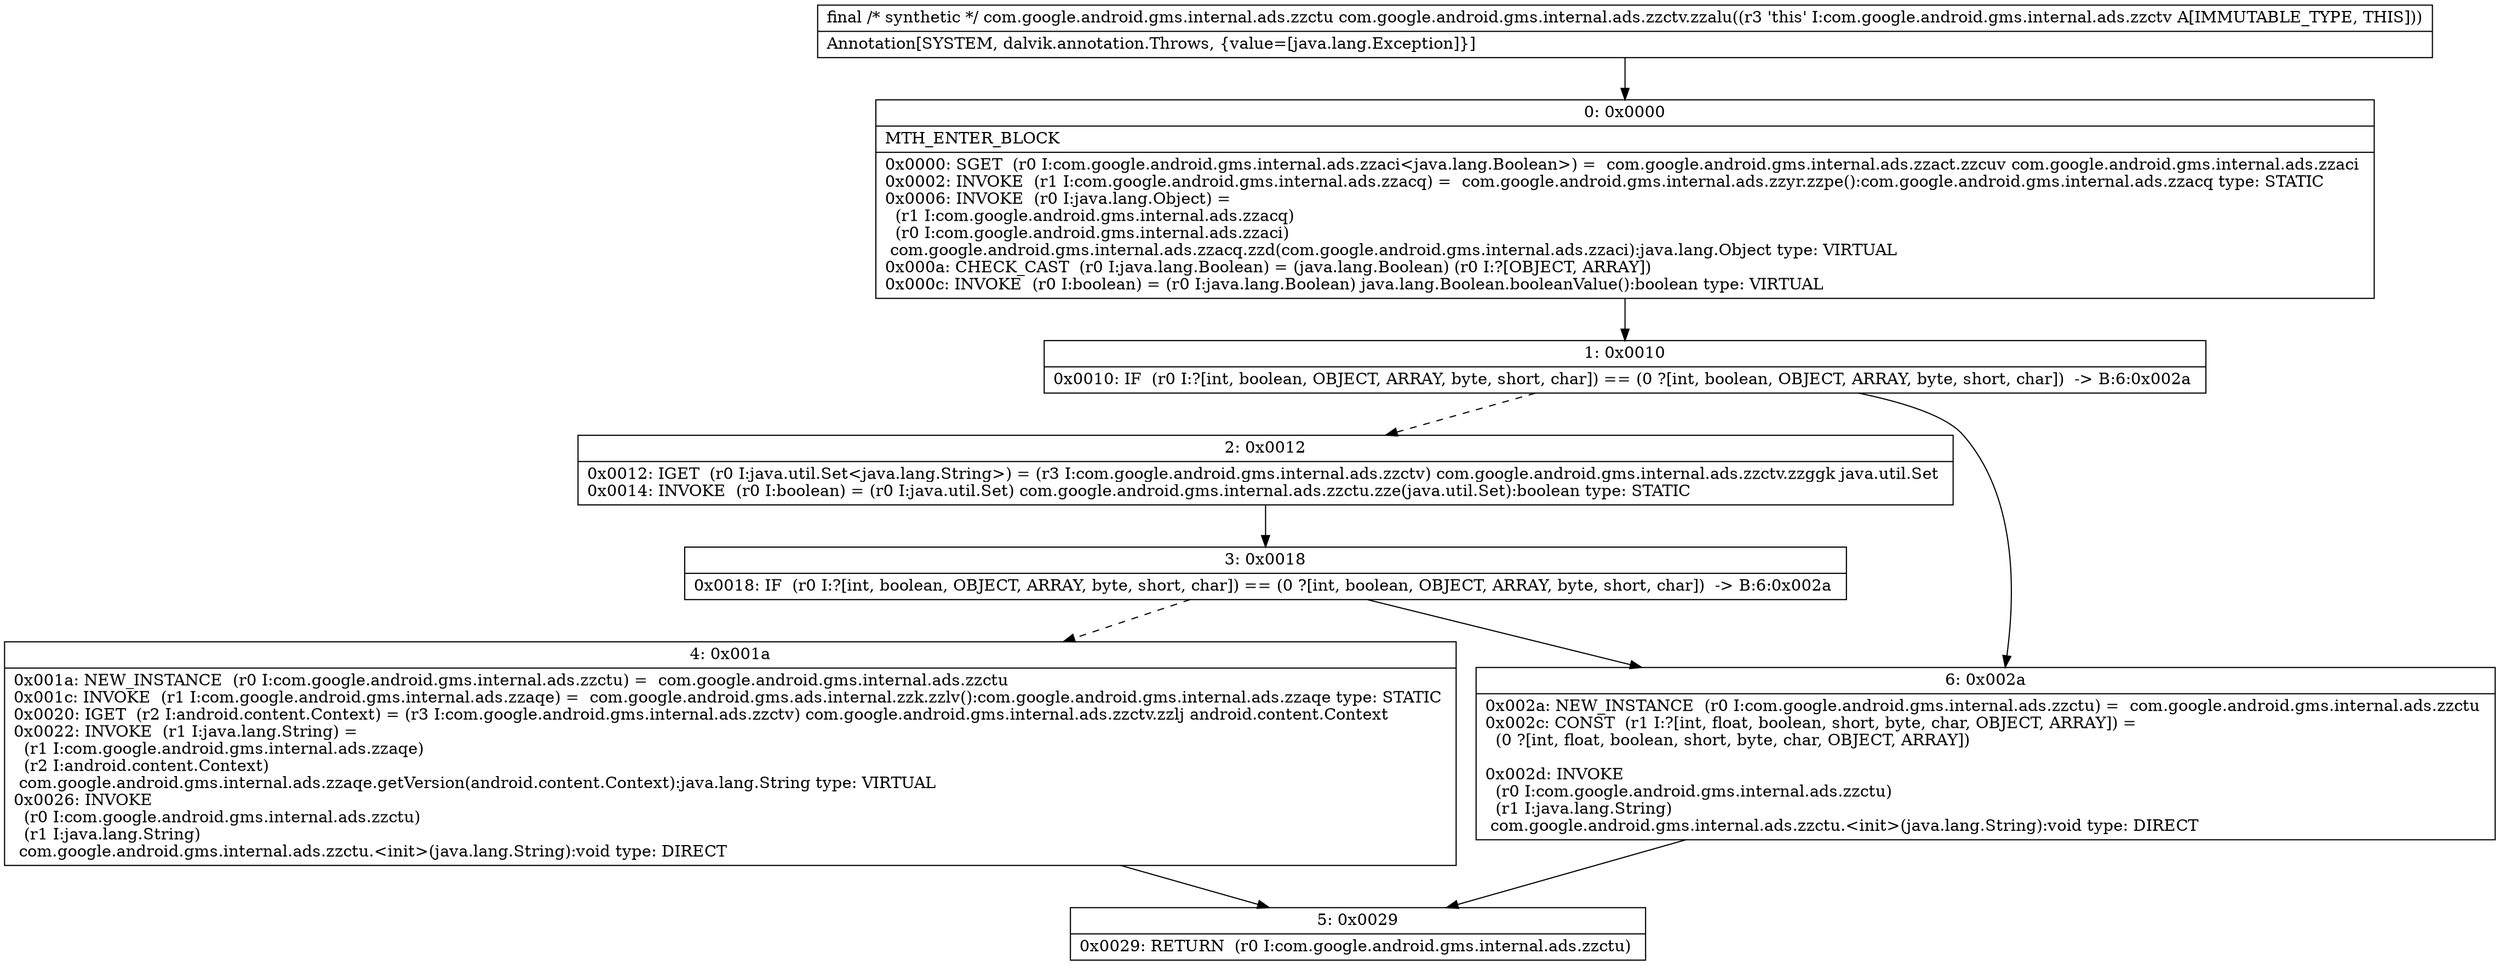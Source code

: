 digraph "CFG forcom.google.android.gms.internal.ads.zzctv.zzalu()Lcom\/google\/android\/gms\/internal\/ads\/zzctu;" {
Node_0 [shape=record,label="{0\:\ 0x0000|MTH_ENTER_BLOCK\l|0x0000: SGET  (r0 I:com.google.android.gms.internal.ads.zzaci\<java.lang.Boolean\>) =  com.google.android.gms.internal.ads.zzact.zzcuv com.google.android.gms.internal.ads.zzaci \l0x0002: INVOKE  (r1 I:com.google.android.gms.internal.ads.zzacq) =  com.google.android.gms.internal.ads.zzyr.zzpe():com.google.android.gms.internal.ads.zzacq type: STATIC \l0x0006: INVOKE  (r0 I:java.lang.Object) = \l  (r1 I:com.google.android.gms.internal.ads.zzacq)\l  (r0 I:com.google.android.gms.internal.ads.zzaci)\l com.google.android.gms.internal.ads.zzacq.zzd(com.google.android.gms.internal.ads.zzaci):java.lang.Object type: VIRTUAL \l0x000a: CHECK_CAST  (r0 I:java.lang.Boolean) = (java.lang.Boolean) (r0 I:?[OBJECT, ARRAY]) \l0x000c: INVOKE  (r0 I:boolean) = (r0 I:java.lang.Boolean) java.lang.Boolean.booleanValue():boolean type: VIRTUAL \l}"];
Node_1 [shape=record,label="{1\:\ 0x0010|0x0010: IF  (r0 I:?[int, boolean, OBJECT, ARRAY, byte, short, char]) == (0 ?[int, boolean, OBJECT, ARRAY, byte, short, char])  \-\> B:6:0x002a \l}"];
Node_2 [shape=record,label="{2\:\ 0x0012|0x0012: IGET  (r0 I:java.util.Set\<java.lang.String\>) = (r3 I:com.google.android.gms.internal.ads.zzctv) com.google.android.gms.internal.ads.zzctv.zzggk java.util.Set \l0x0014: INVOKE  (r0 I:boolean) = (r0 I:java.util.Set) com.google.android.gms.internal.ads.zzctu.zze(java.util.Set):boolean type: STATIC \l}"];
Node_3 [shape=record,label="{3\:\ 0x0018|0x0018: IF  (r0 I:?[int, boolean, OBJECT, ARRAY, byte, short, char]) == (0 ?[int, boolean, OBJECT, ARRAY, byte, short, char])  \-\> B:6:0x002a \l}"];
Node_4 [shape=record,label="{4\:\ 0x001a|0x001a: NEW_INSTANCE  (r0 I:com.google.android.gms.internal.ads.zzctu) =  com.google.android.gms.internal.ads.zzctu \l0x001c: INVOKE  (r1 I:com.google.android.gms.internal.ads.zzaqe) =  com.google.android.gms.ads.internal.zzk.zzlv():com.google.android.gms.internal.ads.zzaqe type: STATIC \l0x0020: IGET  (r2 I:android.content.Context) = (r3 I:com.google.android.gms.internal.ads.zzctv) com.google.android.gms.internal.ads.zzctv.zzlj android.content.Context \l0x0022: INVOKE  (r1 I:java.lang.String) = \l  (r1 I:com.google.android.gms.internal.ads.zzaqe)\l  (r2 I:android.content.Context)\l com.google.android.gms.internal.ads.zzaqe.getVersion(android.content.Context):java.lang.String type: VIRTUAL \l0x0026: INVOKE  \l  (r0 I:com.google.android.gms.internal.ads.zzctu)\l  (r1 I:java.lang.String)\l com.google.android.gms.internal.ads.zzctu.\<init\>(java.lang.String):void type: DIRECT \l}"];
Node_5 [shape=record,label="{5\:\ 0x0029|0x0029: RETURN  (r0 I:com.google.android.gms.internal.ads.zzctu) \l}"];
Node_6 [shape=record,label="{6\:\ 0x002a|0x002a: NEW_INSTANCE  (r0 I:com.google.android.gms.internal.ads.zzctu) =  com.google.android.gms.internal.ads.zzctu \l0x002c: CONST  (r1 I:?[int, float, boolean, short, byte, char, OBJECT, ARRAY]) = \l  (0 ?[int, float, boolean, short, byte, char, OBJECT, ARRAY])\l \l0x002d: INVOKE  \l  (r0 I:com.google.android.gms.internal.ads.zzctu)\l  (r1 I:java.lang.String)\l com.google.android.gms.internal.ads.zzctu.\<init\>(java.lang.String):void type: DIRECT \l}"];
MethodNode[shape=record,label="{final \/* synthetic *\/ com.google.android.gms.internal.ads.zzctu com.google.android.gms.internal.ads.zzctv.zzalu((r3 'this' I:com.google.android.gms.internal.ads.zzctv A[IMMUTABLE_TYPE, THIS]))  | Annotation[SYSTEM, dalvik.annotation.Throws, \{value=[java.lang.Exception]\}]\l}"];
MethodNode -> Node_0;
Node_0 -> Node_1;
Node_1 -> Node_2[style=dashed];
Node_1 -> Node_6;
Node_2 -> Node_3;
Node_3 -> Node_4[style=dashed];
Node_3 -> Node_6;
Node_4 -> Node_5;
Node_6 -> Node_5;
}

